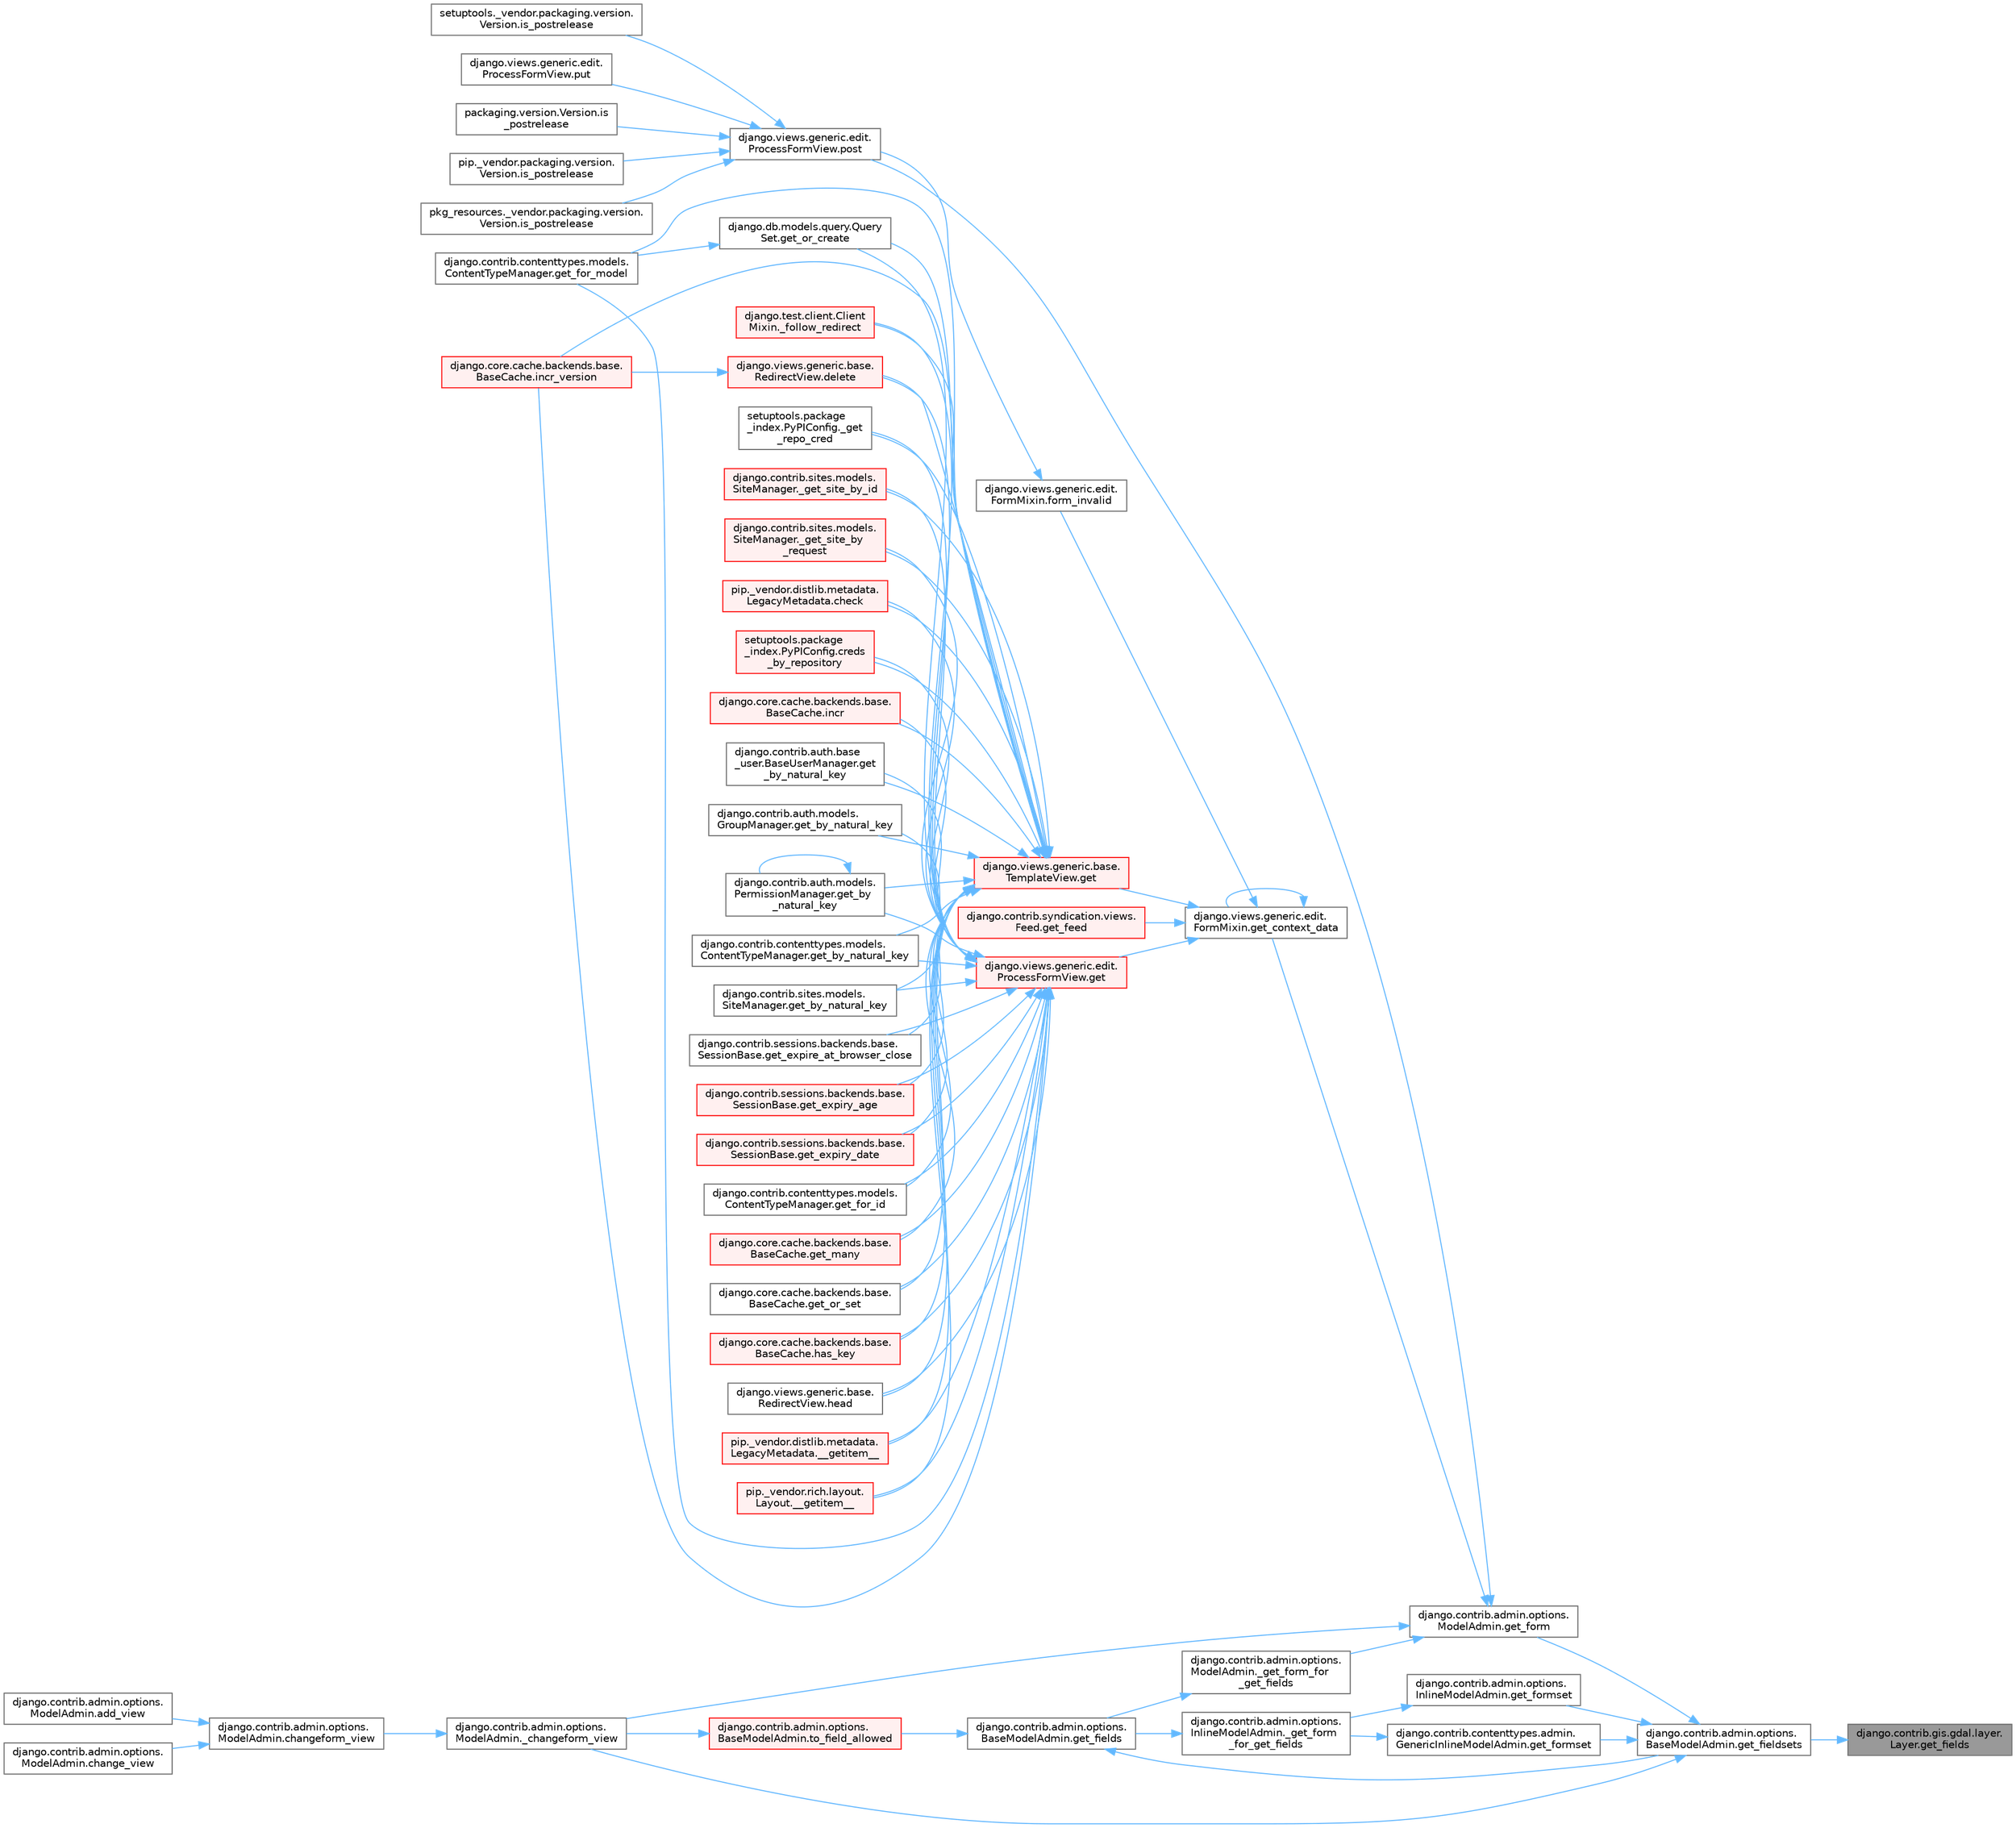 digraph "django.contrib.gis.gdal.layer.Layer.get_fields"
{
 // LATEX_PDF_SIZE
  bgcolor="transparent";
  edge [fontname=Helvetica,fontsize=10,labelfontname=Helvetica,labelfontsize=10];
  node [fontname=Helvetica,fontsize=10,shape=box,height=0.2,width=0.4];
  rankdir="RL";
  Node1 [id="Node000001",label="django.contrib.gis.gdal.layer.\lLayer.get_fields",height=0.2,width=0.4,color="gray40", fillcolor="grey60", style="filled", fontcolor="black",tooltip=" "];
  Node1 -> Node2 [id="edge1_Node000001_Node000002",dir="back",color="steelblue1",style="solid",tooltip=" "];
  Node2 [id="Node000002",label="django.contrib.admin.options.\lBaseModelAdmin.get_fieldsets",height=0.2,width=0.4,color="grey40", fillcolor="white", style="filled",URL="$classdjango_1_1contrib_1_1admin_1_1options_1_1_base_model_admin.html#ad7e239e34ac459bcbe73cc0ef014249e",tooltip=" "];
  Node2 -> Node3 [id="edge2_Node000002_Node000003",dir="back",color="steelblue1",style="solid",tooltip=" "];
  Node3 [id="Node000003",label="django.contrib.admin.options.\lModelAdmin._changeform_view",height=0.2,width=0.4,color="grey40", fillcolor="white", style="filled",URL="$classdjango_1_1contrib_1_1admin_1_1options_1_1_model_admin.html#a06082f9f8128d66a16cda8098c673dae",tooltip=" "];
  Node3 -> Node4 [id="edge3_Node000003_Node000004",dir="back",color="steelblue1",style="solid",tooltip=" "];
  Node4 [id="Node000004",label="django.contrib.admin.options.\lModelAdmin.changeform_view",height=0.2,width=0.4,color="grey40", fillcolor="white", style="filled",URL="$classdjango_1_1contrib_1_1admin_1_1options_1_1_model_admin.html#ac91e54453f9d73e9e12ad8dd8f138225",tooltip=" "];
  Node4 -> Node5 [id="edge4_Node000004_Node000005",dir="back",color="steelblue1",style="solid",tooltip=" "];
  Node5 [id="Node000005",label="django.contrib.admin.options.\lModelAdmin.add_view",height=0.2,width=0.4,color="grey40", fillcolor="white", style="filled",URL="$classdjango_1_1contrib_1_1admin_1_1options_1_1_model_admin.html#adaac8707f61a7e4993842f98f466edcf",tooltip=" "];
  Node4 -> Node6 [id="edge5_Node000004_Node000006",dir="back",color="steelblue1",style="solid",tooltip=" "];
  Node6 [id="Node000006",label="django.contrib.admin.options.\lModelAdmin.change_view",height=0.2,width=0.4,color="grey40", fillcolor="white", style="filled",URL="$classdjango_1_1contrib_1_1admin_1_1options_1_1_model_admin.html#a96abcd3295983666fd7978775d1c18cb",tooltip=" "];
  Node2 -> Node7 [id="edge6_Node000002_Node000007",dir="back",color="steelblue1",style="solid",tooltip=" "];
  Node7 [id="Node000007",label="django.contrib.admin.options.\lModelAdmin.get_form",height=0.2,width=0.4,color="grey40", fillcolor="white", style="filled",URL="$classdjango_1_1contrib_1_1admin_1_1options_1_1_model_admin.html#a57f87fb2bbbe6d71b86dee23eff86522",tooltip=" "];
  Node7 -> Node3 [id="edge7_Node000007_Node000003",dir="back",color="steelblue1",style="solid",tooltip=" "];
  Node7 -> Node8 [id="edge8_Node000007_Node000008",dir="back",color="steelblue1",style="solid",tooltip=" "];
  Node8 [id="Node000008",label="django.contrib.admin.options.\lModelAdmin._get_form_for\l_get_fields",height=0.2,width=0.4,color="grey40", fillcolor="white", style="filled",URL="$classdjango_1_1contrib_1_1admin_1_1options_1_1_model_admin.html#a933e77f90faca22f9caf6b89abb99d94",tooltip=" "];
  Node8 -> Node9 [id="edge9_Node000008_Node000009",dir="back",color="steelblue1",style="solid",tooltip=" "];
  Node9 [id="Node000009",label="django.contrib.admin.options.\lBaseModelAdmin.get_fields",height=0.2,width=0.4,color="grey40", fillcolor="white", style="filled",URL="$classdjango_1_1contrib_1_1admin_1_1options_1_1_base_model_admin.html#afaa9b382fea65a4ff01bd97c33fe0c2c",tooltip=" "];
  Node9 -> Node2 [id="edge10_Node000009_Node000002",dir="back",color="steelblue1",style="solid",tooltip=" "];
  Node9 -> Node10 [id="edge11_Node000009_Node000010",dir="back",color="steelblue1",style="solid",tooltip=" "];
  Node10 [id="Node000010",label="django.contrib.admin.options.\lBaseModelAdmin.to_field_allowed",height=0.2,width=0.4,color="red", fillcolor="#FFF0F0", style="filled",URL="$classdjango_1_1contrib_1_1admin_1_1options_1_1_base_model_admin.html#a83a3da22a1f9fac4427236757d28a99a",tooltip=" "];
  Node10 -> Node3 [id="edge12_Node000010_Node000003",dir="back",color="steelblue1",style="solid",tooltip=" "];
  Node7 -> Node13 [id="edge13_Node000007_Node000013",dir="back",color="steelblue1",style="solid",tooltip=" "];
  Node13 [id="Node000013",label="django.views.generic.edit.\lFormMixin.get_context_data",height=0.2,width=0.4,color="grey40", fillcolor="white", style="filled",URL="$classdjango_1_1views_1_1generic_1_1edit_1_1_form_mixin.html#acde4b1eaeec02ebbce51ac4355653d5b",tooltip=" "];
  Node13 -> Node14 [id="edge14_Node000013_Node000014",dir="back",color="steelblue1",style="solid",tooltip=" "];
  Node14 [id="Node000014",label="django.views.generic.edit.\lFormMixin.form_invalid",height=0.2,width=0.4,color="grey40", fillcolor="white", style="filled",URL="$classdjango_1_1views_1_1generic_1_1edit_1_1_form_mixin.html#a3a9a5e20aa7819a6749c1ab36efb4936",tooltip=" "];
  Node14 -> Node15 [id="edge15_Node000014_Node000015",dir="back",color="steelblue1",style="solid",tooltip=" "];
  Node15 [id="Node000015",label="django.views.generic.edit.\lProcessFormView.post",height=0.2,width=0.4,color="grey40", fillcolor="white", style="filled",URL="$classdjango_1_1views_1_1generic_1_1edit_1_1_process_form_view.html#a6cf9ff8c9dd22e940a921672ddd1fa0e",tooltip=" "];
  Node15 -> Node16 [id="edge16_Node000015_Node000016",dir="back",color="steelblue1",style="solid",tooltip=" "];
  Node16 [id="Node000016",label="packaging.version.Version.is\l_postrelease",height=0.2,width=0.4,color="grey40", fillcolor="white", style="filled",URL="$classpackaging_1_1version_1_1_version.html#adfb53ca0004e704963c79aafdd5ac254",tooltip=" "];
  Node15 -> Node17 [id="edge17_Node000015_Node000017",dir="back",color="steelblue1",style="solid",tooltip=" "];
  Node17 [id="Node000017",label="pip._vendor.packaging.version.\lVersion.is_postrelease",height=0.2,width=0.4,color="grey40", fillcolor="white", style="filled",URL="$classpip_1_1__vendor_1_1packaging_1_1version_1_1_version.html#a13ff52f4a2a330c24d84da8669cba0f3",tooltip=" "];
  Node15 -> Node18 [id="edge18_Node000015_Node000018",dir="back",color="steelblue1",style="solid",tooltip=" "];
  Node18 [id="Node000018",label="pkg_resources._vendor.packaging.version.\lVersion.is_postrelease",height=0.2,width=0.4,color="grey40", fillcolor="white", style="filled",URL="$classpkg__resources_1_1__vendor_1_1packaging_1_1version_1_1_version.html#a3e7f7c2c0c5a5401fd6b3dc67beb8d1d",tooltip=" "];
  Node15 -> Node19 [id="edge19_Node000015_Node000019",dir="back",color="steelblue1",style="solid",tooltip=" "];
  Node19 [id="Node000019",label="setuptools._vendor.packaging.version.\lVersion.is_postrelease",height=0.2,width=0.4,color="grey40", fillcolor="white", style="filled",URL="$classsetuptools_1_1__vendor_1_1packaging_1_1version_1_1_version.html#a5647516e2057e8ec08c323424ddaab70",tooltip=" "];
  Node15 -> Node20 [id="edge20_Node000015_Node000020",dir="back",color="steelblue1",style="solid",tooltip=" "];
  Node20 [id="Node000020",label="django.views.generic.edit.\lProcessFormView.put",height=0.2,width=0.4,color="grey40", fillcolor="white", style="filled",URL="$classdjango_1_1views_1_1generic_1_1edit_1_1_process_form_view.html#aca9b521620af475d8ce7abc52d04694d",tooltip=" "];
  Node13 -> Node21 [id="edge21_Node000013_Node000021",dir="back",color="steelblue1",style="solid",tooltip=" "];
  Node21 [id="Node000021",label="django.views.generic.base.\lTemplateView.get",height=0.2,width=0.4,color="red", fillcolor="#FFF0F0", style="filled",URL="$classdjango_1_1views_1_1generic_1_1base_1_1_template_view.html#a12232ec7fd058af76ce8c7af132ef915",tooltip=" "];
  Node21 -> Node22 [id="edge22_Node000021_Node000022",dir="back",color="steelblue1",style="solid",tooltip=" "];
  Node22 [id="Node000022",label="pip._vendor.distlib.metadata.\lLegacyMetadata.__getitem__",height=0.2,width=0.4,color="red", fillcolor="#FFF0F0", style="filled",URL="$classpip_1_1__vendor_1_1distlib_1_1metadata_1_1_legacy_metadata.html#a4bbfa90e12a85ff919edb328c979731c",tooltip=" "];
  Node21 -> Node24 [id="edge23_Node000021_Node000024",dir="back",color="steelblue1",style="solid",tooltip=" "];
  Node24 [id="Node000024",label="pip._vendor.rich.layout.\lLayout.__getitem__",height=0.2,width=0.4,color="red", fillcolor="#FFF0F0", style="filled",URL="$classpip_1_1__vendor_1_1rich_1_1layout_1_1_layout.html#add0ab2d771b738c1d8f491d5fc922238",tooltip=" "];
  Node21 -> Node25 [id="edge24_Node000021_Node000025",dir="back",color="steelblue1",style="solid",tooltip=" "];
  Node25 [id="Node000025",label="django.test.client.Client\lMixin._follow_redirect",height=0.2,width=0.4,color="red", fillcolor="#FFF0F0", style="filled",URL="$classdjango_1_1test_1_1client_1_1_client_mixin.html#a8ef9c674c0e06268a84a19666287c660",tooltip=" "];
  Node21 -> Node1797 [id="edge25_Node000021_Node001797",dir="back",color="steelblue1",style="solid",tooltip=" "];
  Node1797 [id="Node001797",label="setuptools.package\l_index.PyPIConfig._get\l_repo_cred",height=0.2,width=0.4,color="grey40", fillcolor="white", style="filled",URL="$classsetuptools_1_1package__index_1_1_py_p_i_config.html#ae131b3373b6208486cc5f156eaa7265a",tooltip=" "];
  Node21 -> Node1798 [id="edge26_Node000021_Node001798",dir="back",color="steelblue1",style="solid",tooltip=" "];
  Node1798 [id="Node001798",label="django.contrib.sites.models.\lSiteManager._get_site_by_id",height=0.2,width=0.4,color="red", fillcolor="#FFF0F0", style="filled",URL="$classdjango_1_1contrib_1_1sites_1_1models_1_1_site_manager.html#aa2caa86610079c1d43d51ecd4eeffdfd",tooltip=" "];
  Node21 -> Node1800 [id="edge27_Node000021_Node001800",dir="back",color="steelblue1",style="solid",tooltip=" "];
  Node1800 [id="Node001800",label="django.contrib.sites.models.\lSiteManager._get_site_by\l_request",height=0.2,width=0.4,color="red", fillcolor="#FFF0F0", style="filled",URL="$classdjango_1_1contrib_1_1sites_1_1models_1_1_site_manager.html#afe4ac1f1603e7bc2e95bd348c30e9d81",tooltip=" "];
  Node21 -> Node1801 [id="edge28_Node000021_Node001801",dir="back",color="steelblue1",style="solid",tooltip=" "];
  Node1801 [id="Node001801",label="pip._vendor.distlib.metadata.\lLegacyMetadata.check",height=0.2,width=0.4,color="red", fillcolor="#FFF0F0", style="filled",URL="$classpip_1_1__vendor_1_1distlib_1_1metadata_1_1_legacy_metadata.html#a9f3d75961911af2473c8092d354b3d85",tooltip=" "];
  Node21 -> Node1802 [id="edge29_Node000021_Node001802",dir="back",color="steelblue1",style="solid",tooltip=" "];
  Node1802 [id="Node001802",label="setuptools.package\l_index.PyPIConfig.creds\l_by_repository",height=0.2,width=0.4,color="red", fillcolor="#FFF0F0", style="filled",URL="$classsetuptools_1_1package__index_1_1_py_p_i_config.html#a277b3e89479d171582044b5f9eb920a0",tooltip=" "];
  Node21 -> Node1804 [id="edge30_Node000021_Node001804",dir="back",color="steelblue1",style="solid",tooltip=" "];
  Node1804 [id="Node001804",label="django.views.generic.base.\lRedirectView.delete",height=0.2,width=0.4,color="red", fillcolor="#FFF0F0", style="filled",URL="$classdjango_1_1views_1_1generic_1_1base_1_1_redirect_view.html#a7060a2e85ff141d1950dd42e436fb9f1",tooltip=" "];
  Node1804 -> Node522 [id="edge31_Node001804_Node000522",dir="back",color="steelblue1",style="solid",tooltip=" "];
  Node522 [id="Node000522",label="django.core.cache.backends.base.\lBaseCache.incr_version",height=0.2,width=0.4,color="red", fillcolor="#FFF0F0", style="filled",URL="$classdjango_1_1core_1_1cache_1_1backends_1_1base_1_1_base_cache.html#a3ac7d74ffcfca67e2afee86ecf858b34",tooltip=" "];
  Node21 -> Node1805 [id="edge32_Node000021_Node001805",dir="back",color="steelblue1",style="solid",tooltip=" "];
  Node1805 [id="Node001805",label="django.contrib.auth.base\l_user.BaseUserManager.get\l_by_natural_key",height=0.2,width=0.4,color="grey40", fillcolor="white", style="filled",URL="$classdjango_1_1contrib_1_1auth_1_1base__user_1_1_base_user_manager.html#a9e0cf0e3651ecbe163d9f87b076b0bf9",tooltip=" "];
  Node21 -> Node1806 [id="edge33_Node000021_Node001806",dir="back",color="steelblue1",style="solid",tooltip=" "];
  Node1806 [id="Node001806",label="django.contrib.auth.models.\lGroupManager.get_by_natural_key",height=0.2,width=0.4,color="grey40", fillcolor="white", style="filled",URL="$classdjango_1_1contrib_1_1auth_1_1models_1_1_group_manager.html#af57a9a2ac1ef277ef6f1956f9d25293e",tooltip=" "];
  Node21 -> Node1807 [id="edge34_Node000021_Node001807",dir="back",color="steelblue1",style="solid",tooltip=" "];
  Node1807 [id="Node001807",label="django.contrib.auth.models.\lPermissionManager.get_by\l_natural_key",height=0.2,width=0.4,color="grey40", fillcolor="white", style="filled",URL="$classdjango_1_1contrib_1_1auth_1_1models_1_1_permission_manager.html#a27621698d1bd2b3a2d73dbcd84db0cc3",tooltip=" "];
  Node1807 -> Node1807 [id="edge35_Node001807_Node001807",dir="back",color="steelblue1",style="solid",tooltip=" "];
  Node21 -> Node1808 [id="edge36_Node000021_Node001808",dir="back",color="steelblue1",style="solid",tooltip=" "];
  Node1808 [id="Node001808",label="django.contrib.contenttypes.models.\lContentTypeManager.get_by_natural_key",height=0.2,width=0.4,color="grey40", fillcolor="white", style="filled",URL="$classdjango_1_1contrib_1_1contenttypes_1_1models_1_1_content_type_manager.html#aa19a7b03514cc1871e322fd5aeb2ecbe",tooltip=" "];
  Node21 -> Node1809 [id="edge37_Node000021_Node001809",dir="back",color="steelblue1",style="solid",tooltip=" "];
  Node1809 [id="Node001809",label="django.contrib.sites.models.\lSiteManager.get_by_natural_key",height=0.2,width=0.4,color="grey40", fillcolor="white", style="filled",URL="$classdjango_1_1contrib_1_1sites_1_1models_1_1_site_manager.html#aeb05076243fd13bbdb7e1fe18794269c",tooltip=" "];
  Node21 -> Node1810 [id="edge38_Node000021_Node001810",dir="back",color="steelblue1",style="solid",tooltip=" "];
  Node1810 [id="Node001810",label="django.contrib.sessions.backends.base.\lSessionBase.get_expire_at_browser_close",height=0.2,width=0.4,color="grey40", fillcolor="white", style="filled",URL="$classdjango_1_1contrib_1_1sessions_1_1backends_1_1base_1_1_session_base.html#a84c6c4afda960d505a1b2a7d3f97d75f",tooltip=" "];
  Node21 -> Node1811 [id="edge39_Node000021_Node001811",dir="back",color="steelblue1",style="solid",tooltip=" "];
  Node1811 [id="Node001811",label="django.contrib.sessions.backends.base.\lSessionBase.get_expiry_age",height=0.2,width=0.4,color="red", fillcolor="#FFF0F0", style="filled",URL="$classdjango_1_1contrib_1_1sessions_1_1backends_1_1base_1_1_session_base.html#af853871a0f2af33b0fd38d04e9296e01",tooltip=" "];
  Node21 -> Node1812 [id="edge40_Node000021_Node001812",dir="back",color="steelblue1",style="solid",tooltip=" "];
  Node1812 [id="Node001812",label="django.contrib.sessions.backends.base.\lSessionBase.get_expiry_date",height=0.2,width=0.4,color="red", fillcolor="#FFF0F0", style="filled",URL="$classdjango_1_1contrib_1_1sessions_1_1backends_1_1base_1_1_session_base.html#af87a5a48ca86a64f795e97f3529df849",tooltip=" "];
  Node21 -> Node1814 [id="edge41_Node000021_Node001814",dir="back",color="steelblue1",style="solid",tooltip=" "];
  Node1814 [id="Node001814",label="django.contrib.contenttypes.models.\lContentTypeManager.get_for_id",height=0.2,width=0.4,color="grey40", fillcolor="white", style="filled",URL="$classdjango_1_1contrib_1_1contenttypes_1_1models_1_1_content_type_manager.html#a4f41aa06163cf8140d954a9d9ac0e99f",tooltip=" "];
  Node21 -> Node692 [id="edge42_Node000021_Node000692",dir="back",color="steelblue1",style="solid",tooltip=" "];
  Node692 [id="Node000692",label="django.contrib.contenttypes.models.\lContentTypeManager.get_for_model",height=0.2,width=0.4,color="grey40", fillcolor="white", style="filled",URL="$classdjango_1_1contrib_1_1contenttypes_1_1models_1_1_content_type_manager.html#a1b89bc07df6111e44f749d556f96a414",tooltip=" "];
  Node21 -> Node1815 [id="edge43_Node000021_Node001815",dir="back",color="steelblue1",style="solid",tooltip=" "];
  Node1815 [id="Node001815",label="django.core.cache.backends.base.\lBaseCache.get_many",height=0.2,width=0.4,color="red", fillcolor="#FFF0F0", style="filled",URL="$classdjango_1_1core_1_1cache_1_1backends_1_1base_1_1_base_cache.html#a1d156ab9ced75cecfa673cbee3ac9053",tooltip=" "];
  Node21 -> Node691 [id="edge44_Node000021_Node000691",dir="back",color="steelblue1",style="solid",tooltip=" "];
  Node691 [id="Node000691",label="django.db.models.query.Query\lSet.get_or_create",height=0.2,width=0.4,color="grey40", fillcolor="white", style="filled",URL="$classdjango_1_1db_1_1models_1_1query_1_1_query_set.html#a0f727927ec4d1b9f3087b831cc911c59",tooltip=" "];
  Node691 -> Node692 [id="edge45_Node000691_Node000692",dir="back",color="steelblue1",style="solid",tooltip=" "];
  Node21 -> Node707 [id="edge46_Node000021_Node000707",dir="back",color="steelblue1",style="solid",tooltip=" "];
  Node707 [id="Node000707",label="django.core.cache.backends.base.\lBaseCache.get_or_set",height=0.2,width=0.4,color="grey40", fillcolor="white", style="filled",URL="$classdjango_1_1core_1_1cache_1_1backends_1_1base_1_1_base_cache.html#ac478d532b4c2b74987f49ff8291e5343",tooltip=" "];
  Node21 -> Node1817 [id="edge47_Node000021_Node001817",dir="back",color="steelblue1",style="solid",tooltip=" "];
  Node1817 [id="Node001817",label="django.core.cache.backends.base.\lBaseCache.has_key",height=0.2,width=0.4,color="red", fillcolor="#FFF0F0", style="filled",URL="$classdjango_1_1core_1_1cache_1_1backends_1_1base_1_1_base_cache.html#a2d06a56d17661d63648e1ec13ae93d3b",tooltip=" "];
  Node21 -> Node1819 [id="edge48_Node000021_Node001819",dir="back",color="steelblue1",style="solid",tooltip=" "];
  Node1819 [id="Node001819",label="django.views.generic.base.\lRedirectView.head",height=0.2,width=0.4,color="grey40", fillcolor="white", style="filled",URL="$classdjango_1_1views_1_1generic_1_1base_1_1_redirect_view.html#a34f0a0a5fb94f117f4752789a8db216a",tooltip=" "];
  Node21 -> Node744 [id="edge49_Node000021_Node000744",dir="back",color="steelblue1",style="solid",tooltip=" "];
  Node744 [id="Node000744",label="django.core.cache.backends.base.\lBaseCache.incr",height=0.2,width=0.4,color="red", fillcolor="#FFF0F0", style="filled",URL="$classdjango_1_1core_1_1cache_1_1backends_1_1base_1_1_base_cache.html#ab502f06a18e16d3d1495fdf1dca28831",tooltip=" "];
  Node21 -> Node522 [id="edge50_Node000021_Node000522",dir="back",color="steelblue1",style="solid",tooltip=" "];
  Node13 -> Node2635 [id="edge51_Node000013_Node002635",dir="back",color="steelblue1",style="solid",tooltip=" "];
  Node2635 [id="Node002635",label="django.views.generic.edit.\lProcessFormView.get",height=0.2,width=0.4,color="red", fillcolor="#FFF0F0", style="filled",URL="$classdjango_1_1views_1_1generic_1_1edit_1_1_process_form_view.html#af7def109918828469fd90c209d775e40",tooltip=" "];
  Node2635 -> Node22 [id="edge52_Node002635_Node000022",dir="back",color="steelblue1",style="solid",tooltip=" "];
  Node2635 -> Node24 [id="edge53_Node002635_Node000024",dir="back",color="steelblue1",style="solid",tooltip=" "];
  Node2635 -> Node25 [id="edge54_Node002635_Node000025",dir="back",color="steelblue1",style="solid",tooltip=" "];
  Node2635 -> Node1797 [id="edge55_Node002635_Node001797",dir="back",color="steelblue1",style="solid",tooltip=" "];
  Node2635 -> Node1798 [id="edge56_Node002635_Node001798",dir="back",color="steelblue1",style="solid",tooltip=" "];
  Node2635 -> Node1800 [id="edge57_Node002635_Node001800",dir="back",color="steelblue1",style="solid",tooltip=" "];
  Node2635 -> Node1801 [id="edge58_Node002635_Node001801",dir="back",color="steelblue1",style="solid",tooltip=" "];
  Node2635 -> Node1802 [id="edge59_Node002635_Node001802",dir="back",color="steelblue1",style="solid",tooltip=" "];
  Node2635 -> Node1804 [id="edge60_Node002635_Node001804",dir="back",color="steelblue1",style="solid",tooltip=" "];
  Node2635 -> Node1805 [id="edge61_Node002635_Node001805",dir="back",color="steelblue1",style="solid",tooltip=" "];
  Node2635 -> Node1806 [id="edge62_Node002635_Node001806",dir="back",color="steelblue1",style="solid",tooltip=" "];
  Node2635 -> Node1807 [id="edge63_Node002635_Node001807",dir="back",color="steelblue1",style="solid",tooltip=" "];
  Node2635 -> Node1808 [id="edge64_Node002635_Node001808",dir="back",color="steelblue1",style="solid",tooltip=" "];
  Node2635 -> Node1809 [id="edge65_Node002635_Node001809",dir="back",color="steelblue1",style="solid",tooltip=" "];
  Node2635 -> Node1810 [id="edge66_Node002635_Node001810",dir="back",color="steelblue1",style="solid",tooltip=" "];
  Node2635 -> Node1811 [id="edge67_Node002635_Node001811",dir="back",color="steelblue1",style="solid",tooltip=" "];
  Node2635 -> Node1812 [id="edge68_Node002635_Node001812",dir="back",color="steelblue1",style="solid",tooltip=" "];
  Node2635 -> Node1814 [id="edge69_Node002635_Node001814",dir="back",color="steelblue1",style="solid",tooltip=" "];
  Node2635 -> Node692 [id="edge70_Node002635_Node000692",dir="back",color="steelblue1",style="solid",tooltip=" "];
  Node2635 -> Node1815 [id="edge71_Node002635_Node001815",dir="back",color="steelblue1",style="solid",tooltip=" "];
  Node2635 -> Node691 [id="edge72_Node002635_Node000691",dir="back",color="steelblue1",style="solid",tooltip=" "];
  Node2635 -> Node707 [id="edge73_Node002635_Node000707",dir="back",color="steelblue1",style="solid",tooltip=" "];
  Node2635 -> Node1817 [id="edge74_Node002635_Node001817",dir="back",color="steelblue1",style="solid",tooltip=" "];
  Node2635 -> Node1819 [id="edge75_Node002635_Node001819",dir="back",color="steelblue1",style="solid",tooltip=" "];
  Node2635 -> Node744 [id="edge76_Node002635_Node000744",dir="back",color="steelblue1",style="solid",tooltip=" "];
  Node2635 -> Node522 [id="edge77_Node002635_Node000522",dir="back",color="steelblue1",style="solid",tooltip=" "];
  Node13 -> Node13 [id="edge78_Node000013_Node000013",dir="back",color="steelblue1",style="solid",tooltip=" "];
  Node13 -> Node3088 [id="edge79_Node000013_Node003088",dir="back",color="steelblue1",style="solid",tooltip=" "];
  Node3088 [id="Node003088",label="django.contrib.syndication.views.\lFeed.get_feed",height=0.2,width=0.4,color="red", fillcolor="#FFF0F0", style="filled",URL="$classdjango_1_1contrib_1_1syndication_1_1views_1_1_feed.html#a22e9036857876e13966fd7f846ae909d",tooltip=" "];
  Node7 -> Node15 [id="edge80_Node000007_Node000015",dir="back",color="steelblue1",style="solid",tooltip=" "];
  Node2 -> Node3176 [id="edge81_Node000002_Node003176",dir="back",color="steelblue1",style="solid",tooltip=" "];
  Node3176 [id="Node003176",label="django.contrib.admin.options.\lInlineModelAdmin.get_formset",height=0.2,width=0.4,color="grey40", fillcolor="white", style="filled",URL="$classdjango_1_1contrib_1_1admin_1_1options_1_1_inline_model_admin.html#a391c560136f82cf615f7b8b449ddc9cc",tooltip=" "];
  Node3176 -> Node3177 [id="edge82_Node003176_Node003177",dir="back",color="steelblue1",style="solid",tooltip=" "];
  Node3177 [id="Node003177",label="django.contrib.admin.options.\lInlineModelAdmin._get_form\l_for_get_fields",height=0.2,width=0.4,color="grey40", fillcolor="white", style="filled",URL="$classdjango_1_1contrib_1_1admin_1_1options_1_1_inline_model_admin.html#a5d25291382a2475075ca69eb48c962d3",tooltip=" "];
  Node3177 -> Node9 [id="edge83_Node003177_Node000009",dir="back",color="steelblue1",style="solid",tooltip=" "];
  Node2 -> Node3178 [id="edge84_Node000002_Node003178",dir="back",color="steelblue1",style="solid",tooltip=" "];
  Node3178 [id="Node003178",label="django.contrib.contenttypes.admin.\lGenericInlineModelAdmin.get_formset",height=0.2,width=0.4,color="grey40", fillcolor="white", style="filled",URL="$classdjango_1_1contrib_1_1contenttypes_1_1admin_1_1_generic_inline_model_admin.html#a5a66cc2688b838a4e851627f20e34949",tooltip=" "];
  Node3178 -> Node3177 [id="edge85_Node003178_Node003177",dir="back",color="steelblue1",style="solid",tooltip=" "];
}
